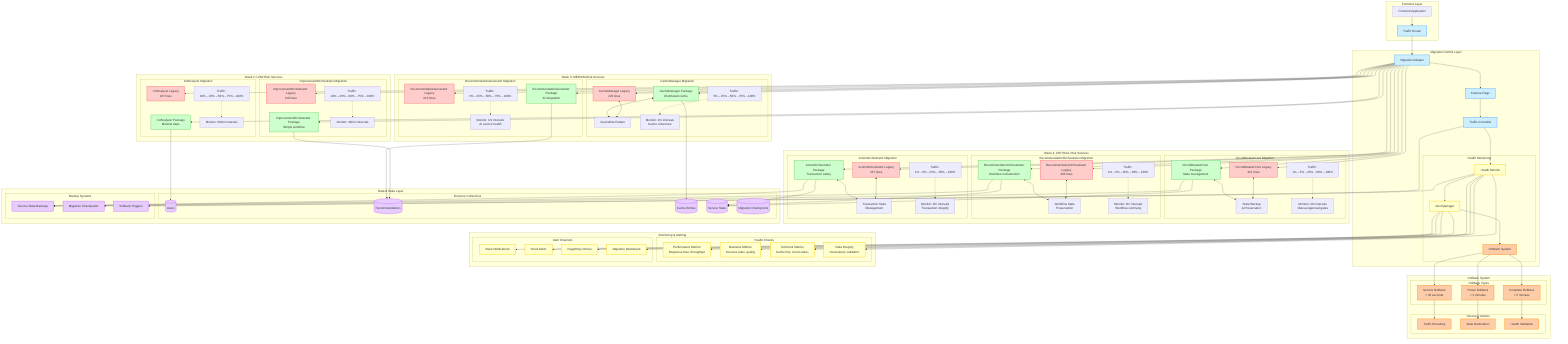 graph TB
    %% Progressive Migration Architecture
    %% Author: Gil Klainert
    %% Date: 2025-08-27

    subgraph "Frontend Layer"
        FE[Frontend Application]
        FE --> TR[Traffic Router]
    end

    subgraph "Migration Control Layer"
        TR --> MAdapter[Migration Adapter]
        MAdapter --> FF[Feature Flags]
        FF --> TC[Traffic Controller]
        
        subgraph "Health Monitoring"
            HM[Health Monitor]
            AM[Alert Manager] 
            RB[Rollback System]
        end
        
        TC --> HM
        HM --> AM
        AM --> RB
    end

    subgraph "Week 2: LOW Risk Services"
        subgraph "CVAnalyzer Migration"
            CVA_Legacy[CVAnalyzer Legacy<br/>167 lines]
            CVA_Package[CVAnalyzer Package<br/>Minimal deps]
            
            MAdapter --> CVA_Legacy
            MAdapter --> CVA_Package
            
            CVA_Traffic[Traffic: 10%→25%→50%→75%→100%]
            CVA_Monitor[Monitor: 30min intervals]
        end
        
        subgraph "ImprovementOrchestrator Migration"  
            IO_Legacy[ImprovementOrchestrator Legacy<br/>116 lines]
            IO_Package[ImprovementOrchestrator Package<br/>Simple workflow]
            
            MAdapter --> IO_Legacy
            MAdapter --> IO_Package
            
            IO_Traffic[Traffic: 10%→25%→50%→75%→100%]
            IO_Monitor[Monitor: 30min intervals]
        end
    end

    subgraph "Week 3: MEDIUM Risk Services"
        subgraph "CacheManager Migration"
            CM_Legacy[CacheManager Legacy<br/>223 lines]
            CM_Package[CacheManager Package<br/>Distributed cache]
            DW[Dual-Write Pattern]
            
            MAdapter --> CM_Legacy
            MAdapter --> CM_Package
            CM_Legacy <--> DW
            CM_Package <--> DW
            
            CM_Traffic[Traffic: 5%→25%→50%→75%→100%]
            CM_Monitor[Monitor: 1hr intervals<br/>Cache coherence]
        end
        
        subgraph "RecommendationGenerator Migration"
            RG_Legacy[RecommendationGenerator Legacy<br/>212 lines]
            RG_Package[RecommendationGenerator Package<br/>AI integration]
            
            MAdapter --> RG_Legacy
            MAdapter --> RG_Package
            
            RG_Traffic[Traffic: 5%→25%→50%→75%→100%]
            RG_Monitor[Monitor: 1hr intervals<br/>AI service health]
        end
    end

    subgraph "Week 4: CRITICAL Risk Services"
        subgraph "CircuitBreakerCore Migration"
            CB_Legacy[CircuitBreakerCore Legacy<br/>221 lines]
            CB_Package[CircuitBreakerCore Package<br/>State management]
            SB[State Backup<br/>& Preservation]
            
            MAdapter --> CB_Legacy
            MAdapter --> CB_Package
            CB_Legacy <--> SB
            CB_Package <--> SB
            
            CB_Traffic[Traffic: 1%→5%→25%→50%→100%]
            CB_Monitor[Monitor: 2hr intervals<br/>Manual approval gates]
        end
        
        subgraph "RecommendationOrchestrator Migration"
            RO_Legacy[RecommendationOrchestrator Legacy<br/>204 lines]
            RO_Package[RecommendationOrchestrator Package<br/>Workflow orchestration]
            WS[Workflow State<br/>Preservation]
            
            MAdapter --> RO_Legacy
            MAdapter --> RO_Package
            RO_Legacy <--> WS
            RO_Package <--> WS
            
            RO_Traffic[Traffic: 1%→5%→25%→50%→100%]
            RO_Monitor[Monitor: 2hr intervals<br/>Workflow continuity]
        end
        
        subgraph "ActionOrchestrator Migration"
            AO_Legacy[ActionOrchestrator Legacy<br/>237 lines]
            AO_Package[ActionOrchestrator Package<br/>Transaction safety]
            TS[Transaction State<br/>Management]
            
            MAdapter --> AO_Legacy
            MAdapter --> AO_Package
            AO_Legacy <--> TS
            AO_Package <--> TS
            
            AO_Traffic[Traffic: 1%→5%→25%→50%→100%]
            AO_Monitor[Monitor: 2hr intervals<br/>Transaction integrity]
        end
    end

    subgraph "Data & State Layer"
        subgraph "Firestore Collections"
            FS_Users[(Users)]
            FS_Recommendations[(Recommendations)]
            FS_Cache[(Cache Entries)]
            FS_State[(Service State)]
            FS_Checkpoints[(Migration Checkpoints)]
        end
        
        subgraph "Backup Systems"
            BS[Service State Backups]
            MC[Migration Checkpoints] 
            RT[Rollback Triggers]
        end
    end

    subgraph "Monitoring & Alerting"
        subgraph "Health Checks"
            HC_Performance[Performance Metrics<br/>Response time, throughput]
            HC_Business[Business Metrics<br/>Success rates, quality]
            HC_Technical[Technical Metrics<br/>Cache hits, circuit states]
            HC_Data[Data Integrity<br/>Consistency validation]
        end
        
        subgraph "Alert Channels"
            Slack[Slack Notifications]
            Email[Email Alerts]
            PagerDuty[PagerDuty Critical]
            Dashboard[Migration Dashboard]
        end
    end

    subgraph "Rollback System"
        subgraph "Rollback Types"
            RB_Service[Service Rollback<br/>&lt; 30 seconds]
            RB_Phase[Phase Rollback<br/>&lt; 2 minutes]  
            RB_Complete[Complete Rollback<br/>&lt; 5 minutes]
        end
        
        subgraph "Recovery Actions"
            RA_Traffic[Traffic Rerouting]
            RA_State[State Restoration]
            RA_Validation[Health Validation]
        end
    end

    %% Connections to data layer
    CVA_Package --> FS_Users
    IO_Package --> FS_Recommendations
    CM_Package --> FS_Cache
    CB_Package --> FS_State
    RG_Package --> FS_Recommendations
    RO_Package --> FS_State
    AO_Package --> FS_State

    %% Backup connections
    CB_Package --> BS
    RO_Package --> BS
    AO_Package --> BS
    TC --> MC
    HM --> RT

    %% Health monitoring connections
    HM --> HC_Performance
    HM --> HC_Business
    HM --> HC_Technical
    HM --> HC_Data

    %% Alert connections
    AM --> Slack
    AM --> Email
    AM --> PagerDuty
    AM --> Dashboard

    %% Rollback connections
    RB --> RB_Service
    RB --> RB_Phase
    RB --> RB_Complete
    
    RB_Service --> RA_Traffic
    RB_Phase --> RA_State
    RB_Complete --> RA_Validation

    %% Migration flow arrows
    CVA_Traffic -.-> CVA_Monitor
    IO_Traffic -.-> IO_Monitor
    CM_Traffic -.-> CM_Monitor
    RG_Traffic -.-> RG_Monitor
    CB_Traffic -.-> CB_Monitor
    RO_Traffic -.-> RO_Monitor
    AO_Traffic -.-> AO_Monitor

    %% Styling
    classDef legacyService fill:#ffcccc,stroke:#ff6666,stroke-width:2px
    classDef packageService fill:#ccffcc,stroke:#66cc66,stroke-width:2px
    classDef migrationControl fill:#cceeff,stroke:#4da6ff,stroke-width:2px
    classDef monitoring fill:#ffffcc,stroke:#ffcc00,stroke-width:2px
    classDef dataLayer fill:#e6ccff,stroke:#cc66ff,stroke-width:2px
    classDef rollback fill:#ffccaa,stroke:#ff8800,stroke-width:2px

    class CVA_Legacy,IO_Legacy,CM_Legacy,RG_Legacy,CB_Legacy,RO_Legacy,AO_Legacy legacyService
    class CVA_Package,IO_Package,CM_Package,RG_Package,CB_Package,RO_Package,AO_Package packageService
    class MAdapter,FF,TC,TR migrationControl
    class HM,AM,HC_Performance,HC_Business,HC_Technical,HC_Data,Slack,Email,PagerDuty,Dashboard monitoring
    class FS_Users,FS_Recommendations,FS_Cache,FS_State,FS_Checkpoints,BS,MC,RT dataLayer
    class RB,RB_Service,RB_Phase,RB_Complete,RA_Traffic,RA_State,RA_Validation rollback